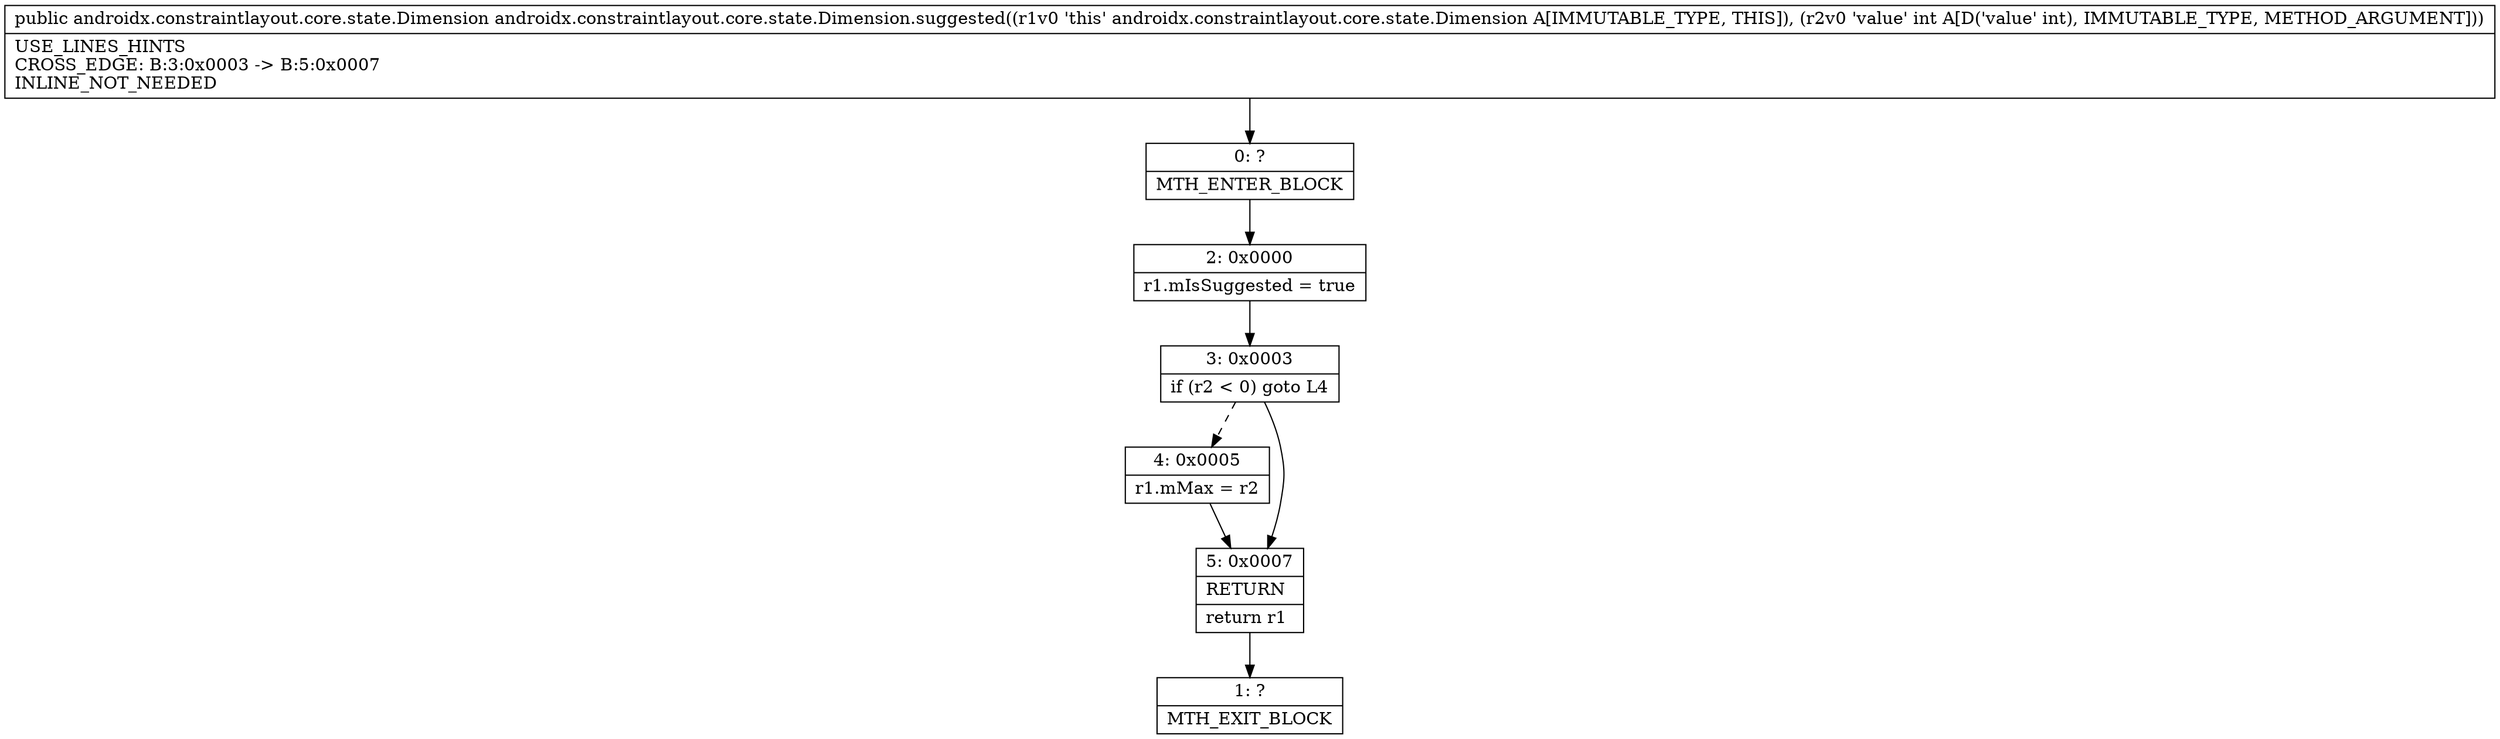 digraph "CFG forandroidx.constraintlayout.core.state.Dimension.suggested(I)Landroidx\/constraintlayout\/core\/state\/Dimension;" {
Node_0 [shape=record,label="{0\:\ ?|MTH_ENTER_BLOCK\l}"];
Node_2 [shape=record,label="{2\:\ 0x0000|r1.mIsSuggested = true\l}"];
Node_3 [shape=record,label="{3\:\ 0x0003|if (r2 \< 0) goto L4\l}"];
Node_4 [shape=record,label="{4\:\ 0x0005|r1.mMax = r2\l}"];
Node_5 [shape=record,label="{5\:\ 0x0007|RETURN\l|return r1\l}"];
Node_1 [shape=record,label="{1\:\ ?|MTH_EXIT_BLOCK\l}"];
MethodNode[shape=record,label="{public androidx.constraintlayout.core.state.Dimension androidx.constraintlayout.core.state.Dimension.suggested((r1v0 'this' androidx.constraintlayout.core.state.Dimension A[IMMUTABLE_TYPE, THIS]), (r2v0 'value' int A[D('value' int), IMMUTABLE_TYPE, METHOD_ARGUMENT]))  | USE_LINES_HINTS\lCROSS_EDGE: B:3:0x0003 \-\> B:5:0x0007\lINLINE_NOT_NEEDED\l}"];
MethodNode -> Node_0;Node_0 -> Node_2;
Node_2 -> Node_3;
Node_3 -> Node_4[style=dashed];
Node_3 -> Node_5;
Node_4 -> Node_5;
Node_5 -> Node_1;
}

